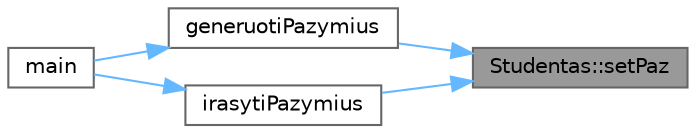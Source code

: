 digraph "Studentas::setPaz"
{
 // LATEX_PDF_SIZE
  bgcolor="transparent";
  edge [fontname=Helvetica,fontsize=10,labelfontname=Helvetica,labelfontsize=10];
  node [fontname=Helvetica,fontsize=10,shape=box,height=0.2,width=0.4];
  rankdir="RL";
  Node1 [id="Node000001",label="Studentas::setPaz",height=0.2,width=0.4,color="gray40", fillcolor="grey60", style="filled", fontcolor="black",tooltip=" "];
  Node1 -> Node2 [id="edge5_Node000001_Node000002",dir="back",color="steelblue1",style="solid",tooltip=" "];
  Node2 [id="Node000002",label="generuotiPazymius",height=0.2,width=0.4,color="grey40", fillcolor="white", style="filled",URL="$funkcijos_8cpp.html#a40c65f43590bc55d7d9b018dceb10a31",tooltip=" "];
  Node2 -> Node3 [id="edge6_Node000002_Node000003",dir="back",color="steelblue1",style="solid",tooltip=" "];
  Node3 [id="Node000003",label="main",height=0.2,width=0.4,color="grey40", fillcolor="white", style="filled",URL="$galutinis__balas_8cpp.html#ae66f6b31b5ad750f1fe042a706a4e3d4",tooltip=" "];
  Node1 -> Node4 [id="edge7_Node000001_Node000004",dir="back",color="steelblue1",style="solid",tooltip=" "];
  Node4 [id="Node000004",label="irasytiPazymius",height=0.2,width=0.4,color="grey40", fillcolor="white", style="filled",URL="$funkcijos_8cpp.html#af5f7deb0e80b531ffae43aded2435e5f",tooltip=" "];
  Node4 -> Node3 [id="edge8_Node000004_Node000003",dir="back",color="steelblue1",style="solid",tooltip=" "];
}

